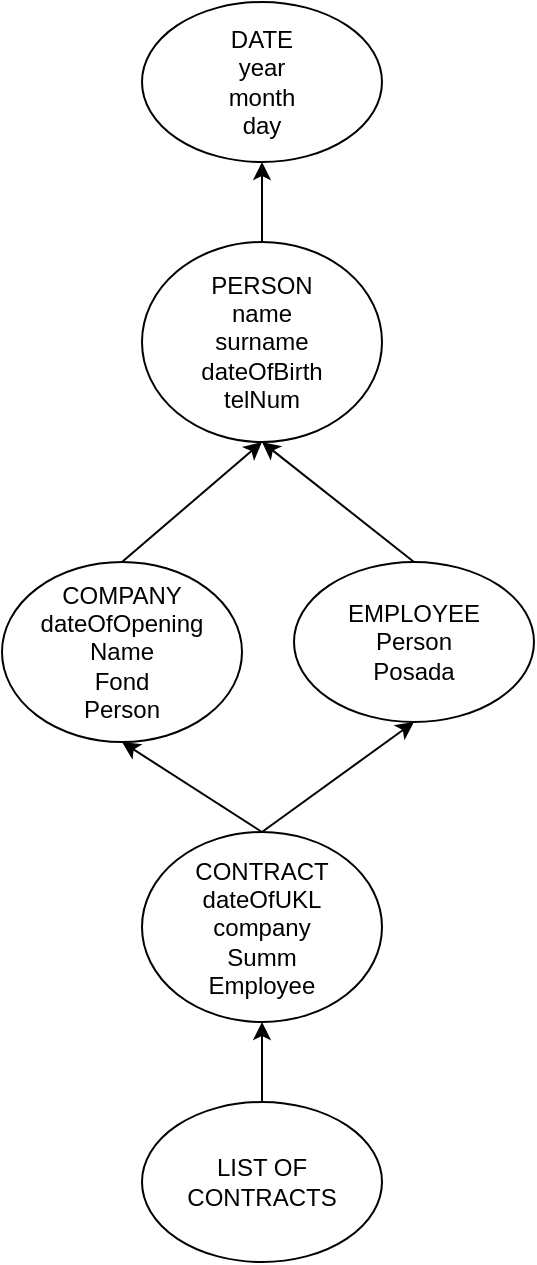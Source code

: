 <mxfile version="13.0.3" type="device"><diagram id="C5RBs43oDa-KdzZeNtuy" name="Page-1"><mxGraphModel dx="1264" dy="592" grid="1" gridSize="10" guides="1" tooltips="1" connect="1" arrows="1" fold="1" page="1" pageScale="1" pageWidth="827" pageHeight="1169" math="0" shadow="0"><root><mxCell id="WIyWlLk6GJQsqaUBKTNV-0"/><mxCell id="WIyWlLk6GJQsqaUBKTNV-1" parent="WIyWlLk6GJQsqaUBKTNV-0"/><mxCell id="bFiK6wsP2qi1VSGNDzzf-0" value="DATE&lt;br&gt;year&lt;br&gt;month&lt;br&gt;day" style="ellipse;whiteSpace=wrap;html=1;" vertex="1" parent="WIyWlLk6GJQsqaUBKTNV-1"><mxGeometry x="360" y="50" width="120" height="80" as="geometry"/></mxCell><mxCell id="bFiK6wsP2qi1VSGNDzzf-1" value="PERSON&lt;br&gt;name&lt;br&gt;surname&lt;br&gt;dateOfBirth&lt;br&gt;telNum" style="ellipse;whiteSpace=wrap;html=1;" vertex="1" parent="WIyWlLk6GJQsqaUBKTNV-1"><mxGeometry x="360" y="170" width="120" height="100" as="geometry"/></mxCell><mxCell id="bFiK6wsP2qi1VSGNDzzf-3" value="" style="endArrow=classic;html=1;entryX=0.5;entryY=1;entryDx=0;entryDy=0;exitX=0.5;exitY=0;exitDx=0;exitDy=0;" edge="1" parent="WIyWlLk6GJQsqaUBKTNV-1" source="bFiK6wsP2qi1VSGNDzzf-1" target="bFiK6wsP2qi1VSGNDzzf-0"><mxGeometry width="50" height="50" relative="1" as="geometry"><mxPoint x="390" y="280" as="sourcePoint"/><mxPoint x="440" y="230" as="targetPoint"/></mxGeometry></mxCell><mxCell id="bFiK6wsP2qi1VSGNDzzf-4" value="COMPANY&lt;br&gt;dateOfOpening&lt;br&gt;Name&lt;br&gt;Fond&lt;br&gt;Person" style="ellipse;whiteSpace=wrap;html=1;" vertex="1" parent="WIyWlLk6GJQsqaUBKTNV-1"><mxGeometry x="290" y="330" width="120" height="90" as="geometry"/></mxCell><mxCell id="bFiK6wsP2qi1VSGNDzzf-5" value="" style="endArrow=classic;html=1;exitX=0.5;exitY=0;exitDx=0;exitDy=0;entryX=0.5;entryY=1;entryDx=0;entryDy=0;" edge="1" parent="WIyWlLk6GJQsqaUBKTNV-1" source="bFiK6wsP2qi1VSGNDzzf-4" target="bFiK6wsP2qi1VSGNDzzf-1"><mxGeometry width="50" height="50" relative="1" as="geometry"><mxPoint x="126" y="290" as="sourcePoint"/><mxPoint x="176" y="240" as="targetPoint"/></mxGeometry></mxCell><mxCell id="bFiK6wsP2qi1VSGNDzzf-7" value="EMPLOYEE&lt;br&gt;Person&lt;br&gt;Posada" style="ellipse;whiteSpace=wrap;html=1;" vertex="1" parent="WIyWlLk6GJQsqaUBKTNV-1"><mxGeometry x="436" y="330" width="120" height="80" as="geometry"/></mxCell><mxCell id="bFiK6wsP2qi1VSGNDzzf-8" value="" style="endArrow=classic;html=1;entryX=0.5;entryY=1;entryDx=0;entryDy=0;exitX=0.5;exitY=0;exitDx=0;exitDy=0;" edge="1" parent="WIyWlLk6GJQsqaUBKTNV-1" source="bFiK6wsP2qi1VSGNDzzf-7" target="bFiK6wsP2qi1VSGNDzzf-1"><mxGeometry width="50" height="50" relative="1" as="geometry"><mxPoint x="486" y="340" as="sourcePoint"/><mxPoint x="536" y="290" as="targetPoint"/></mxGeometry></mxCell><mxCell id="bFiK6wsP2qi1VSGNDzzf-9" value="CONTRACT&lt;br&gt;dateOfUKL&lt;br&gt;company&lt;br&gt;Summ&lt;br&gt;Employee" style="ellipse;whiteSpace=wrap;html=1;" vertex="1" parent="WIyWlLk6GJQsqaUBKTNV-1"><mxGeometry x="360" y="465" width="120" height="95" as="geometry"/></mxCell><mxCell id="bFiK6wsP2qi1VSGNDzzf-11" value="LIST OF CONTRACTS" style="ellipse;whiteSpace=wrap;html=1;" vertex="1" parent="WIyWlLk6GJQsqaUBKTNV-1"><mxGeometry x="360" y="600" width="120" height="80" as="geometry"/></mxCell><mxCell id="bFiK6wsP2qi1VSGNDzzf-12" value="" style="endArrow=classic;html=1;exitX=0.5;exitY=0;exitDx=0;exitDy=0;entryX=0.5;entryY=1;entryDx=0;entryDy=0;" edge="1" parent="WIyWlLk6GJQsqaUBKTNV-1" source="bFiK6wsP2qi1VSGNDzzf-11" target="bFiK6wsP2qi1VSGNDzzf-9"><mxGeometry width="50" height="50" relative="1" as="geometry"><mxPoint x="320" y="555" as="sourcePoint"/><mxPoint x="370" y="505" as="targetPoint"/></mxGeometry></mxCell><mxCell id="bFiK6wsP2qi1VSGNDzzf-13" value="" style="endArrow=classic;html=1;entryX=0.5;entryY=1;entryDx=0;entryDy=0;exitX=0.5;exitY=0;exitDx=0;exitDy=0;" edge="1" parent="WIyWlLk6GJQsqaUBKTNV-1" source="bFiK6wsP2qi1VSGNDzzf-9" target="bFiK6wsP2qi1VSGNDzzf-4"><mxGeometry width="50" height="50" relative="1" as="geometry"><mxPoint x="266" y="530" as="sourcePoint"/><mxPoint x="316" y="480" as="targetPoint"/></mxGeometry></mxCell><mxCell id="bFiK6wsP2qi1VSGNDzzf-14" value="" style="endArrow=classic;html=1;exitX=0.5;exitY=0;exitDx=0;exitDy=0;entryX=0.5;entryY=1;entryDx=0;entryDy=0;" edge="1" parent="WIyWlLk6GJQsqaUBKTNV-1" source="bFiK6wsP2qi1VSGNDzzf-9" target="bFiK6wsP2qi1VSGNDzzf-7"><mxGeometry width="50" height="50" relative="1" as="geometry"><mxPoint x="456" y="510" as="sourcePoint"/><mxPoint x="506" y="460" as="targetPoint"/></mxGeometry></mxCell></root></mxGraphModel></diagram></mxfile>